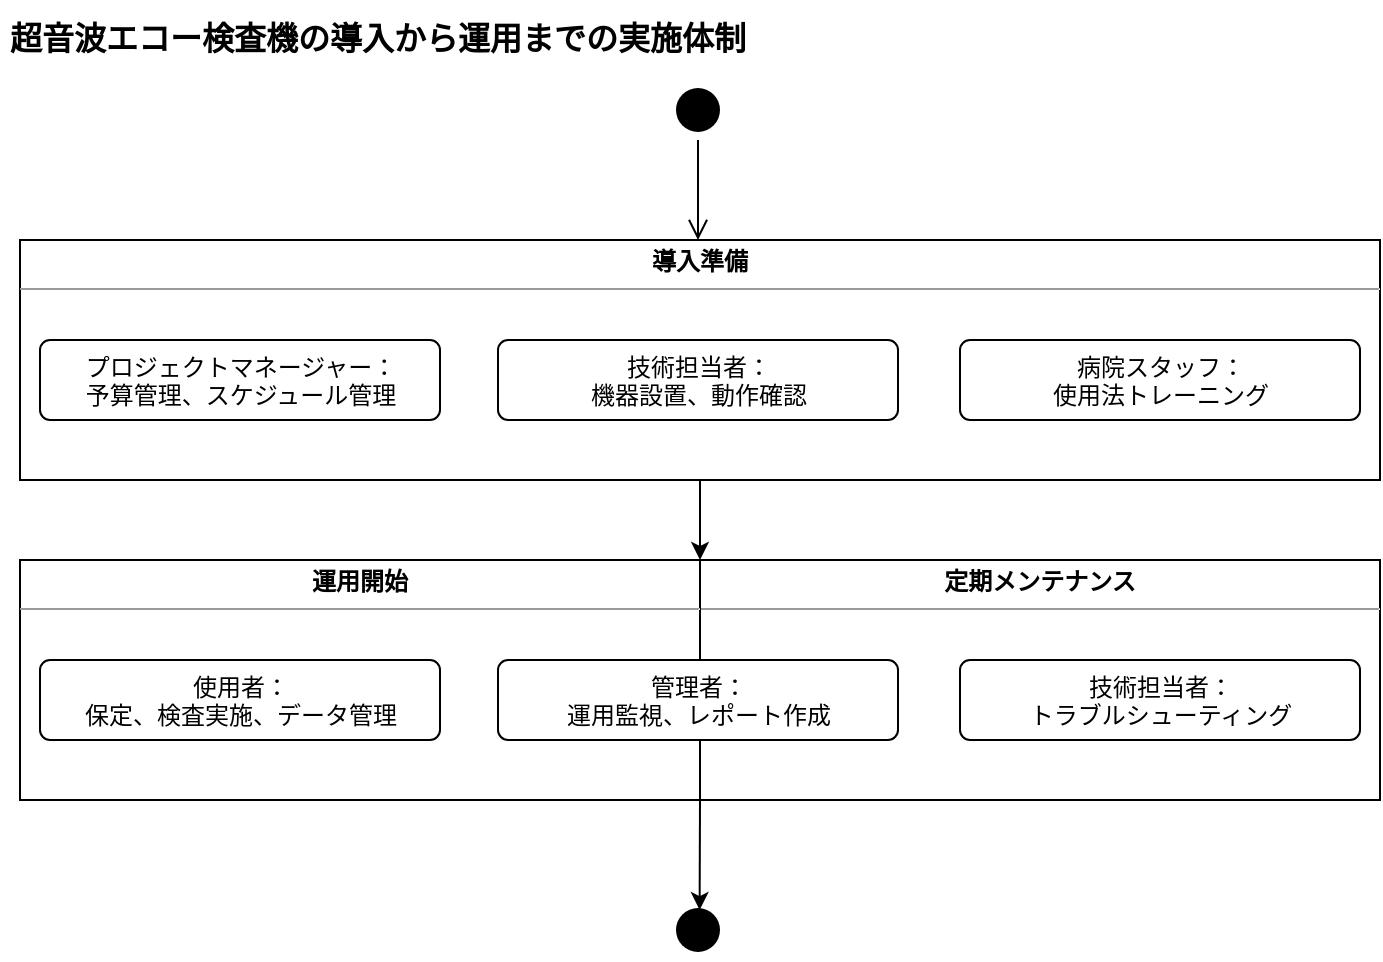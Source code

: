 <mxfile>
    <diagram id="54N-KjmEcVXdOBiqycWQ" name="ページ1">
        <mxGraphModel dx="848" dy="572" grid="1" gridSize="10" guides="1" tooltips="1" connect="1" arrows="1" fold="1" page="1" pageScale="1" pageWidth="827" pageHeight="1169" math="0" shadow="0">
            <root>
                <mxCell id="0"/>
                <mxCell id="1" parent="0"/>
                <mxCell id="37" style="edgeStyle=none;html=1;exitX=0;exitY=1;exitDx=0;exitDy=0;entryX=0.527;entryY=0.167;entryDx=0;entryDy=0;strokeColor=#000000;entryPerimeter=0;" parent="1" source="26" target="4" edge="1">
                    <mxGeometry relative="1" as="geometry"/>
                </mxCell>
                <mxCell id="26" value="&lt;p style=&quot;margin:0px;margin-top:4px;text-align:center;&quot;&gt;&lt;b&gt;定期メンテナンス&lt;/b&gt;&lt;/p&gt;&lt;hr size=&quot;1&quot;&gt;&lt;div style=&quot;height:2px;&quot;&gt;&lt;/div&gt;" style="verticalAlign=top;align=left;overflow=fill;fontSize=12;fontFamily=Helvetica;html=1;" parent="1" vertex="1">
                    <mxGeometry x="400" y="280" width="340" height="120" as="geometry"/>
                </mxCell>
                <mxCell id="25" value="&lt;p style=&quot;margin:0px;margin-top:4px;text-align:center;&quot;&gt;&lt;b&gt;運用開始&lt;/b&gt;&lt;/p&gt;&lt;hr size=&quot;1&quot;&gt;&lt;div style=&quot;height:2px;&quot;&gt;&lt;/div&gt;" style="verticalAlign=top;align=left;overflow=fill;fontSize=12;fontFamily=Helvetica;html=1;" parent="1" vertex="1">
                    <mxGeometry x="60" y="280" width="340" height="120" as="geometry"/>
                </mxCell>
                <mxCell id="2" value="" style="ellipse;html=1;shape=startState;fillColor=#000000;strokeColor=none;" parent="1" vertex="1">
                    <mxGeometry x="384" y="40" width="30" height="30" as="geometry"/>
                </mxCell>
                <mxCell id="3" value="" style="edgeStyle=orthogonalEdgeStyle;html=1;verticalAlign=bottom;endArrow=open;endSize=8;strokeColor=#000000;" parent="1" source="2" edge="1">
                    <mxGeometry relative="1" as="geometry">
                        <mxPoint x="399" y="120" as="targetPoint"/>
                    </mxGeometry>
                </mxCell>
                <mxCell id="4" value="" style="ellipse;html=1;shape=endState;fillColor=#000000;strokeColor=none;" parent="1" vertex="1">
                    <mxGeometry x="384" y="450" width="30" height="30" as="geometry"/>
                </mxCell>
                <mxCell id="36" style="edgeStyle=none;html=1;exitX=0.5;exitY=1;exitDx=0;exitDy=0;entryX=1;entryY=0;entryDx=0;entryDy=0;strokeColor=#000000;" parent="1" source="7" target="25" edge="1">
                    <mxGeometry relative="1" as="geometry"/>
                </mxCell>
                <mxCell id="7" value="&lt;p style=&quot;margin:0px;margin-top:4px;text-align:center;&quot;&gt;&lt;b&gt;導入準備&lt;/b&gt;&lt;/p&gt;&lt;hr size=&quot;1&quot;&gt;&lt;div style=&quot;height:2px;&quot;&gt;&lt;/div&gt;" style="verticalAlign=top;align=left;overflow=fill;fontSize=12;fontFamily=Helvetica;html=1;" parent="1" vertex="1">
                    <mxGeometry x="60" y="120" width="680" height="120" as="geometry"/>
                </mxCell>
                <mxCell id="9" value="プロジェクトマネージャー：&lt;br&gt;予算管理、スケジュール管理" style="html=1;align=center;verticalAlign=top;rounded=1;absoluteArcSize=1;arcSize=10;dashed=0;" parent="1" vertex="1">
                    <mxGeometry x="70" y="170" width="200" height="40" as="geometry"/>
                </mxCell>
                <mxCell id="13" value="技術担当者：&lt;br&gt;機器設置、動作確認" style="html=1;align=center;verticalAlign=top;rounded=1;absoluteArcSize=1;arcSize=10;dashed=0;" parent="1" vertex="1">
                    <mxGeometry x="299" y="170" width="200" height="40" as="geometry"/>
                </mxCell>
                <mxCell id="15" value="病院スタッフ：&lt;br&gt;使用法トレーニング" style="html=1;align=center;verticalAlign=top;rounded=1;absoluteArcSize=1;arcSize=10;dashed=0;" parent="1" vertex="1">
                    <mxGeometry x="530" y="170" width="200" height="40" as="geometry"/>
                </mxCell>
                <mxCell id="17" value="使用者：&lt;br&gt;保定、検査実施、データ管理" style="html=1;align=center;verticalAlign=top;rounded=1;absoluteArcSize=1;arcSize=10;dashed=0;" parent="1" vertex="1">
                    <mxGeometry x="70" y="330" width="200" height="40" as="geometry"/>
                </mxCell>
                <mxCell id="19" value="管理者：&lt;br&gt;運用監視、レポート作成" style="html=1;align=center;verticalAlign=top;rounded=1;absoluteArcSize=1;arcSize=10;dashed=0;" parent="1" vertex="1">
                    <mxGeometry x="299" y="330" width="200" height="40" as="geometry"/>
                </mxCell>
                <mxCell id="22" value="技術担当者：&lt;br&gt;トラブルシューティング" style="html=1;align=center;verticalAlign=top;rounded=1;absoluteArcSize=1;arcSize=10;dashed=0;" parent="1" vertex="1">
                    <mxGeometry x="530" y="330" width="200" height="40" as="geometry"/>
                </mxCell>
                <mxCell id="38" value="超音波エコー検査機の導入から運用までの実施体制" style="text;align=left;fontStyle=1;verticalAlign=middle;spacingLeft=3;spacingRight=3;strokeColor=none;rotatable=0;points=[[0,0.5],[1,0.5]];portConstraint=eastwest;fontSize=16;" parent="1" vertex="1">
                    <mxGeometry x="50" width="320" height="36" as="geometry"/>
                </mxCell>
            </root>
        </mxGraphModel>
    </diagram>
</mxfile>